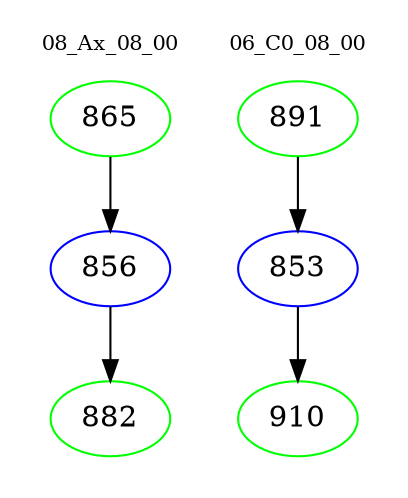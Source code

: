 digraph{
subgraph cluster_0 {
color = white
label = "08_Ax_08_00";
fontsize=10;
T0_865 [label="865", color="green"]
T0_865 -> T0_856 [color="black"]
T0_856 [label="856", color="blue"]
T0_856 -> T0_882 [color="black"]
T0_882 [label="882", color="green"]
}
subgraph cluster_1 {
color = white
label = "06_C0_08_00";
fontsize=10;
T1_891 [label="891", color="green"]
T1_891 -> T1_853 [color="black"]
T1_853 [label="853", color="blue"]
T1_853 -> T1_910 [color="black"]
T1_910 [label="910", color="green"]
}
}
